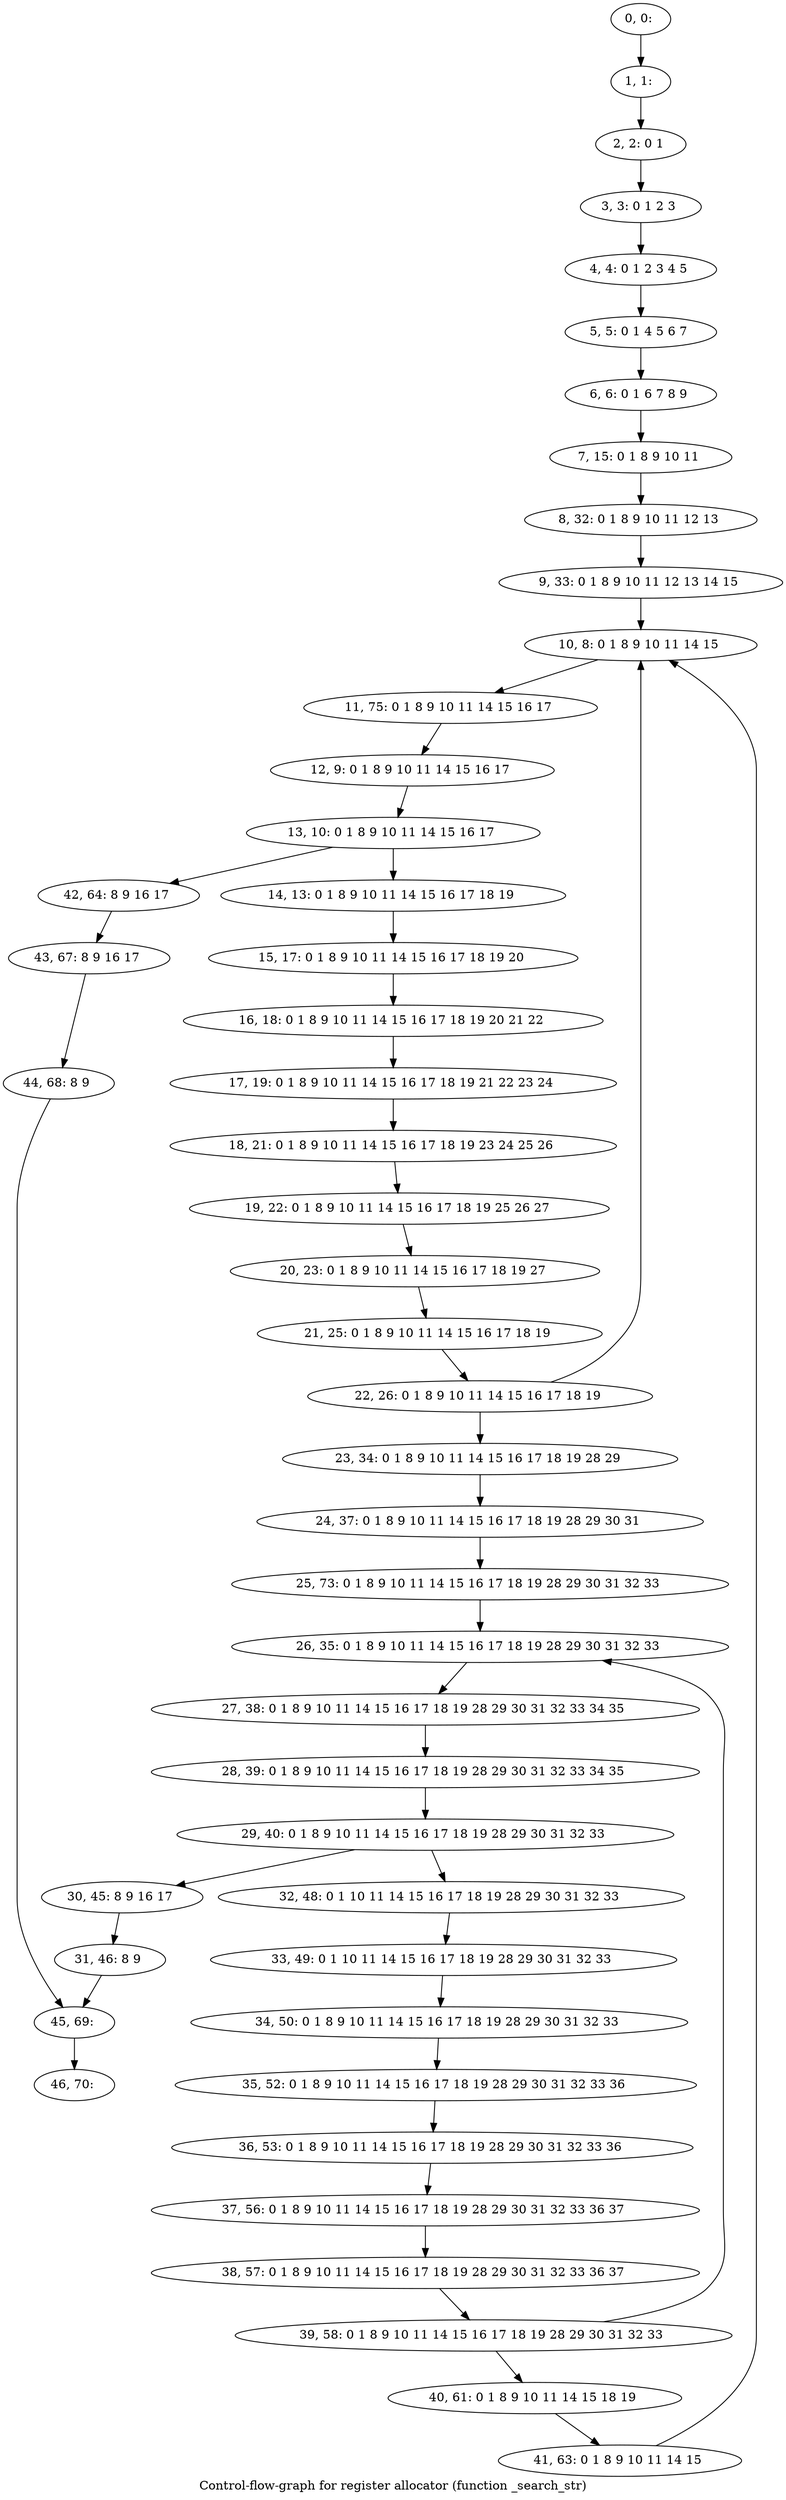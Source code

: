 digraph G {
graph [label="Control-flow-graph for register allocator (function _search_str)"]
0[label="0, 0: "];
1[label="1, 1: "];
2[label="2, 2: 0 1 "];
3[label="3, 3: 0 1 2 3 "];
4[label="4, 4: 0 1 2 3 4 5 "];
5[label="5, 5: 0 1 4 5 6 7 "];
6[label="6, 6: 0 1 6 7 8 9 "];
7[label="7, 15: 0 1 8 9 10 11 "];
8[label="8, 32: 0 1 8 9 10 11 12 13 "];
9[label="9, 33: 0 1 8 9 10 11 12 13 14 15 "];
10[label="10, 8: 0 1 8 9 10 11 14 15 "];
11[label="11, 75: 0 1 8 9 10 11 14 15 16 17 "];
12[label="12, 9: 0 1 8 9 10 11 14 15 16 17 "];
13[label="13, 10: 0 1 8 9 10 11 14 15 16 17 "];
14[label="14, 13: 0 1 8 9 10 11 14 15 16 17 18 19 "];
15[label="15, 17: 0 1 8 9 10 11 14 15 16 17 18 19 20 "];
16[label="16, 18: 0 1 8 9 10 11 14 15 16 17 18 19 20 21 22 "];
17[label="17, 19: 0 1 8 9 10 11 14 15 16 17 18 19 21 22 23 24 "];
18[label="18, 21: 0 1 8 9 10 11 14 15 16 17 18 19 23 24 25 26 "];
19[label="19, 22: 0 1 8 9 10 11 14 15 16 17 18 19 25 26 27 "];
20[label="20, 23: 0 1 8 9 10 11 14 15 16 17 18 19 27 "];
21[label="21, 25: 0 1 8 9 10 11 14 15 16 17 18 19 "];
22[label="22, 26: 0 1 8 9 10 11 14 15 16 17 18 19 "];
23[label="23, 34: 0 1 8 9 10 11 14 15 16 17 18 19 28 29 "];
24[label="24, 37: 0 1 8 9 10 11 14 15 16 17 18 19 28 29 30 31 "];
25[label="25, 73: 0 1 8 9 10 11 14 15 16 17 18 19 28 29 30 31 32 33 "];
26[label="26, 35: 0 1 8 9 10 11 14 15 16 17 18 19 28 29 30 31 32 33 "];
27[label="27, 38: 0 1 8 9 10 11 14 15 16 17 18 19 28 29 30 31 32 33 34 35 "];
28[label="28, 39: 0 1 8 9 10 11 14 15 16 17 18 19 28 29 30 31 32 33 34 35 "];
29[label="29, 40: 0 1 8 9 10 11 14 15 16 17 18 19 28 29 30 31 32 33 "];
30[label="30, 45: 8 9 16 17 "];
31[label="31, 46: 8 9 "];
32[label="32, 48: 0 1 10 11 14 15 16 17 18 19 28 29 30 31 32 33 "];
33[label="33, 49: 0 1 10 11 14 15 16 17 18 19 28 29 30 31 32 33 "];
34[label="34, 50: 0 1 8 9 10 11 14 15 16 17 18 19 28 29 30 31 32 33 "];
35[label="35, 52: 0 1 8 9 10 11 14 15 16 17 18 19 28 29 30 31 32 33 36 "];
36[label="36, 53: 0 1 8 9 10 11 14 15 16 17 18 19 28 29 30 31 32 33 36 "];
37[label="37, 56: 0 1 8 9 10 11 14 15 16 17 18 19 28 29 30 31 32 33 36 37 "];
38[label="38, 57: 0 1 8 9 10 11 14 15 16 17 18 19 28 29 30 31 32 33 36 37 "];
39[label="39, 58: 0 1 8 9 10 11 14 15 16 17 18 19 28 29 30 31 32 33 "];
40[label="40, 61: 0 1 8 9 10 11 14 15 18 19 "];
41[label="41, 63: 0 1 8 9 10 11 14 15 "];
42[label="42, 64: 8 9 16 17 "];
43[label="43, 67: 8 9 16 17 "];
44[label="44, 68: 8 9 "];
45[label="45, 69: "];
46[label="46, 70: "];
0->1 ;
1->2 ;
2->3 ;
3->4 ;
4->5 ;
5->6 ;
6->7 ;
7->8 ;
8->9 ;
9->10 ;
10->11 ;
11->12 ;
12->13 ;
13->14 ;
13->42 ;
14->15 ;
15->16 ;
16->17 ;
17->18 ;
18->19 ;
19->20 ;
20->21 ;
21->22 ;
22->23 ;
22->10 ;
23->24 ;
24->25 ;
25->26 ;
26->27 ;
27->28 ;
28->29 ;
29->30 ;
29->32 ;
30->31 ;
31->45 ;
32->33 ;
33->34 ;
34->35 ;
35->36 ;
36->37 ;
37->38 ;
38->39 ;
39->40 ;
39->26 ;
40->41 ;
41->10 ;
42->43 ;
43->44 ;
44->45 ;
45->46 ;
}
